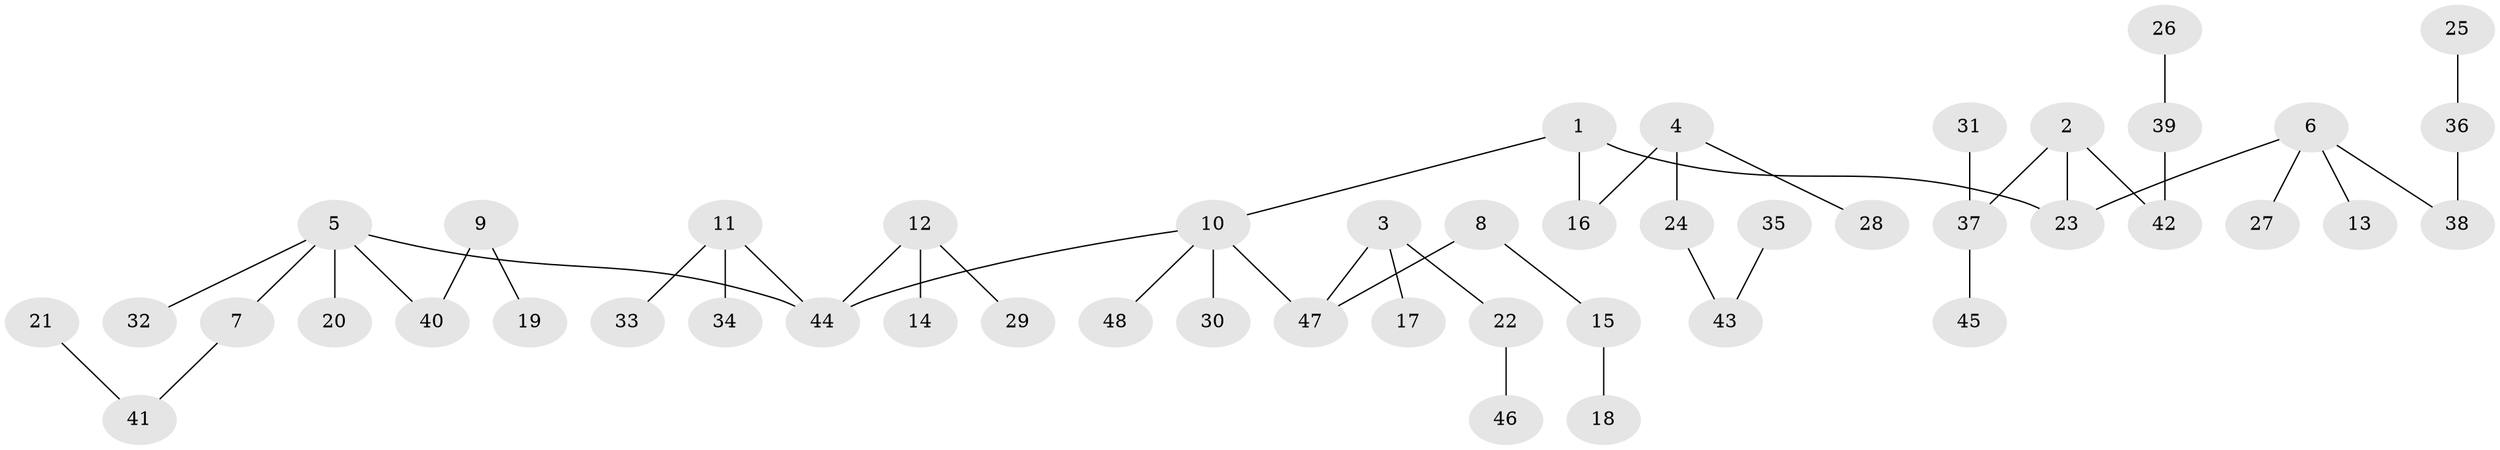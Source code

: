 // original degree distribution, {3: 0.16666666666666666, 6: 0.010416666666666666, 5: 0.020833333333333332, 4: 0.07291666666666667, 2: 0.2916666666666667, 1: 0.4375}
// Generated by graph-tools (version 1.1) at 2025/02/03/09/25 03:02:17]
// undirected, 48 vertices, 47 edges
graph export_dot {
graph [start="1"]
  node [color=gray90,style=filled];
  1;
  2;
  3;
  4;
  5;
  6;
  7;
  8;
  9;
  10;
  11;
  12;
  13;
  14;
  15;
  16;
  17;
  18;
  19;
  20;
  21;
  22;
  23;
  24;
  25;
  26;
  27;
  28;
  29;
  30;
  31;
  32;
  33;
  34;
  35;
  36;
  37;
  38;
  39;
  40;
  41;
  42;
  43;
  44;
  45;
  46;
  47;
  48;
  1 -- 10 [weight=1.0];
  1 -- 16 [weight=1.0];
  1 -- 23 [weight=1.0];
  2 -- 23 [weight=1.0];
  2 -- 37 [weight=1.0];
  2 -- 42 [weight=1.0];
  3 -- 17 [weight=1.0];
  3 -- 22 [weight=1.0];
  3 -- 47 [weight=1.0];
  4 -- 16 [weight=1.0];
  4 -- 24 [weight=1.0];
  4 -- 28 [weight=1.0];
  5 -- 7 [weight=1.0];
  5 -- 20 [weight=1.0];
  5 -- 32 [weight=1.0];
  5 -- 40 [weight=1.0];
  5 -- 44 [weight=1.0];
  6 -- 13 [weight=1.0];
  6 -- 23 [weight=1.0];
  6 -- 27 [weight=1.0];
  6 -- 38 [weight=1.0];
  7 -- 41 [weight=1.0];
  8 -- 15 [weight=1.0];
  8 -- 47 [weight=1.0];
  9 -- 19 [weight=1.0];
  9 -- 40 [weight=1.0];
  10 -- 30 [weight=1.0];
  10 -- 44 [weight=1.0];
  10 -- 47 [weight=1.0];
  10 -- 48 [weight=1.0];
  11 -- 33 [weight=1.0];
  11 -- 34 [weight=1.0];
  11 -- 44 [weight=1.0];
  12 -- 14 [weight=1.0];
  12 -- 29 [weight=1.0];
  12 -- 44 [weight=1.0];
  15 -- 18 [weight=1.0];
  21 -- 41 [weight=1.0];
  22 -- 46 [weight=1.0];
  24 -- 43 [weight=1.0];
  25 -- 36 [weight=1.0];
  26 -- 39 [weight=1.0];
  31 -- 37 [weight=1.0];
  35 -- 43 [weight=1.0];
  36 -- 38 [weight=1.0];
  37 -- 45 [weight=1.0];
  39 -- 42 [weight=1.0];
}
